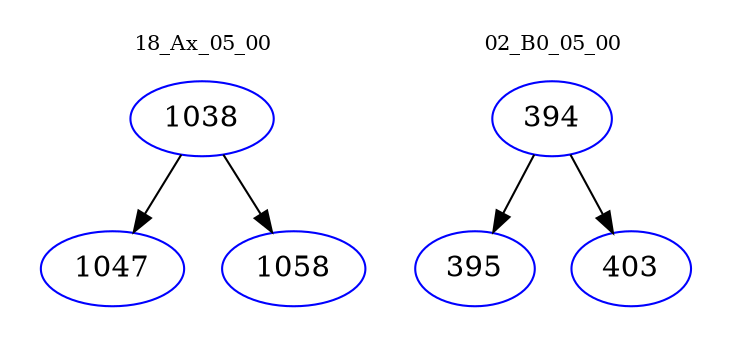 digraph{
subgraph cluster_0 {
color = white
label = "18_Ax_05_00";
fontsize=10;
T0_1038 [label="1038", color="blue"]
T0_1038 -> T0_1047 [color="black"]
T0_1047 [label="1047", color="blue"]
T0_1038 -> T0_1058 [color="black"]
T0_1058 [label="1058", color="blue"]
}
subgraph cluster_1 {
color = white
label = "02_B0_05_00";
fontsize=10;
T1_394 [label="394", color="blue"]
T1_394 -> T1_395 [color="black"]
T1_395 [label="395", color="blue"]
T1_394 -> T1_403 [color="black"]
T1_403 [label="403", color="blue"]
}
}

